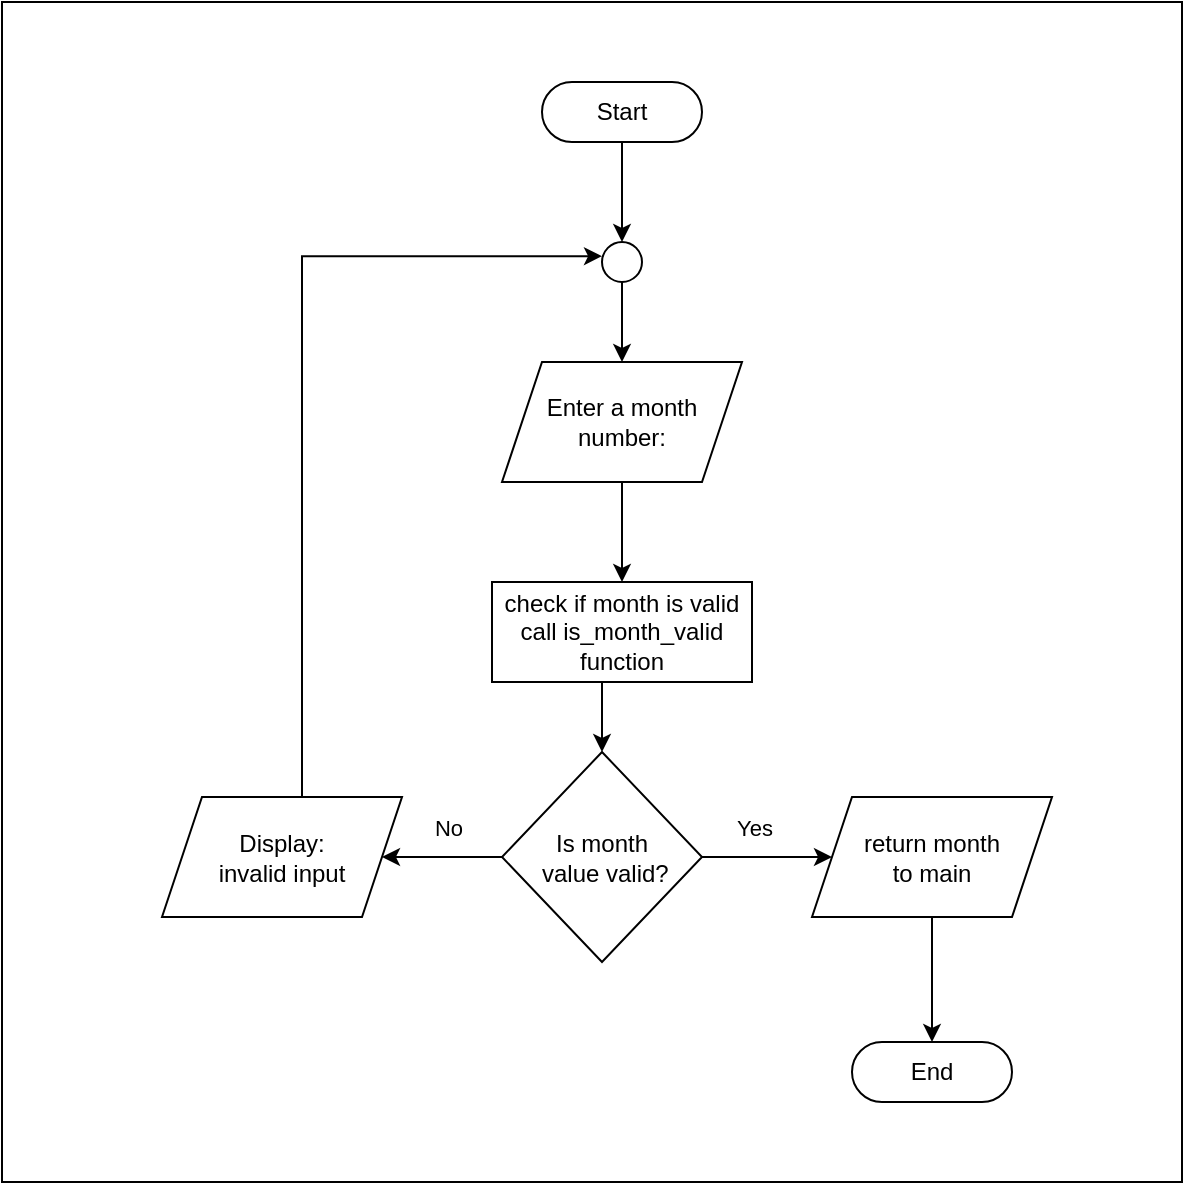<mxfile version="21.7.5" type="device">
  <diagram name="Page-1" id="k_aHj_ZKno0M6X0sjLGQ">
    <mxGraphModel dx="1461" dy="613" grid="1" gridSize="10" guides="1" tooltips="1" connect="1" arrows="1" fold="1" page="1" pageScale="1" pageWidth="850" pageHeight="1100" math="0" shadow="0">
      <root>
        <mxCell id="0" />
        <mxCell id="1" parent="0" />
        <mxCell id="9qVkPfcaKSvjibxy3Bsk-36" value="" style="whiteSpace=wrap;html=1;aspect=fixed;" vertex="1" parent="1">
          <mxGeometry x="120" width="590" height="590" as="geometry" />
        </mxCell>
        <mxCell id="9qVkPfcaKSvjibxy3Bsk-24" value="" style="edgeStyle=orthogonalEdgeStyle;rounded=0;orthogonalLoop=1;jettySize=auto;html=1;" edge="1" parent="1" source="9qVkPfcaKSvjibxy3Bsk-2" target="9qVkPfcaKSvjibxy3Bsk-23">
          <mxGeometry relative="1" as="geometry" />
        </mxCell>
        <mxCell id="9qVkPfcaKSvjibxy3Bsk-2" value="Start" style="html=1;dashed=0;whiteSpace=wrap;shape=mxgraph.dfd.start" vertex="1" parent="1">
          <mxGeometry x="390" y="40" width="80" height="30" as="geometry" />
        </mxCell>
        <mxCell id="9qVkPfcaKSvjibxy3Bsk-11" value="" style="edgeStyle=orthogonalEdgeStyle;rounded=0;orthogonalLoop=1;jettySize=auto;html=1;" edge="1" parent="1" source="9qVkPfcaKSvjibxy3Bsk-3" target="9qVkPfcaKSvjibxy3Bsk-10">
          <mxGeometry relative="1" as="geometry" />
        </mxCell>
        <mxCell id="9qVkPfcaKSvjibxy3Bsk-3" value="Enter a month number:" style="shape=parallelogram;perimeter=parallelogramPerimeter;whiteSpace=wrap;html=1;fixedSize=1;dashed=0;" vertex="1" parent="1">
          <mxGeometry x="370" y="180" width="120" height="60" as="geometry" />
        </mxCell>
        <mxCell id="9qVkPfcaKSvjibxy3Bsk-14" value="" style="edgeStyle=orthogonalEdgeStyle;rounded=0;orthogonalLoop=1;jettySize=auto;html=1;" edge="1" parent="1" source="9qVkPfcaKSvjibxy3Bsk-5" target="9qVkPfcaKSvjibxy3Bsk-13">
          <mxGeometry relative="1" as="geometry" />
        </mxCell>
        <mxCell id="9qVkPfcaKSvjibxy3Bsk-34" value="Yes" style="edgeLabel;html=1;align=center;verticalAlign=middle;resizable=0;points=[];" vertex="1" connectable="0" parent="9qVkPfcaKSvjibxy3Bsk-14">
          <mxGeometry x="-0.159" y="1" relative="1" as="geometry">
            <mxPoint x="-2" y="-14" as="offset" />
          </mxGeometry>
        </mxCell>
        <mxCell id="9qVkPfcaKSvjibxy3Bsk-18" value="" style="edgeStyle=orthogonalEdgeStyle;rounded=0;orthogonalLoop=1;jettySize=auto;html=1;" edge="1" parent="1" source="9qVkPfcaKSvjibxy3Bsk-5" target="9qVkPfcaKSvjibxy3Bsk-17">
          <mxGeometry relative="1" as="geometry" />
        </mxCell>
        <mxCell id="9qVkPfcaKSvjibxy3Bsk-35" value="No" style="edgeLabel;html=1;align=center;verticalAlign=middle;resizable=0;points=[];" vertex="1" connectable="0" parent="9qVkPfcaKSvjibxy3Bsk-18">
          <mxGeometry x="-0.095" y="-2" relative="1" as="geometry">
            <mxPoint y="-13" as="offset" />
          </mxGeometry>
        </mxCell>
        <mxCell id="9qVkPfcaKSvjibxy3Bsk-5" value="Is month&lt;br&gt;&amp;nbsp;value valid?" style="rhombus;whiteSpace=wrap;html=1;dashed=0;" vertex="1" parent="1">
          <mxGeometry x="370" y="375" width="100" height="105" as="geometry" />
        </mxCell>
        <mxCell id="9qVkPfcaKSvjibxy3Bsk-12" style="edgeStyle=orthogonalEdgeStyle;rounded=0;orthogonalLoop=1;jettySize=auto;html=1;exitX=0.5;exitY=1;exitDx=0;exitDy=0;entryX=0.5;entryY=0;entryDx=0;entryDy=0;" edge="1" parent="1" source="9qVkPfcaKSvjibxy3Bsk-10" target="9qVkPfcaKSvjibxy3Bsk-5">
          <mxGeometry relative="1" as="geometry" />
        </mxCell>
        <mxCell id="9qVkPfcaKSvjibxy3Bsk-10" value="check if month is valid&lt;br&gt;call is_month_valid function" style="whiteSpace=wrap;html=1;dashed=0;" vertex="1" parent="1">
          <mxGeometry x="365" y="290" width="130" height="50" as="geometry" />
        </mxCell>
        <mxCell id="9qVkPfcaKSvjibxy3Bsk-16" style="edgeStyle=orthogonalEdgeStyle;rounded=0;orthogonalLoop=1;jettySize=auto;html=1;exitX=0.5;exitY=1;exitDx=0;exitDy=0;" edge="1" parent="1" source="9qVkPfcaKSvjibxy3Bsk-13" target="9qVkPfcaKSvjibxy3Bsk-15">
          <mxGeometry relative="1" as="geometry" />
        </mxCell>
        <mxCell id="9qVkPfcaKSvjibxy3Bsk-13" value="return month &lt;br&gt;to main" style="shape=parallelogram;perimeter=parallelogramPerimeter;whiteSpace=wrap;html=1;fixedSize=1;dashed=0;" vertex="1" parent="1">
          <mxGeometry x="525" y="397.5" width="120" height="60" as="geometry" />
        </mxCell>
        <mxCell id="9qVkPfcaKSvjibxy3Bsk-15" value="End" style="html=1;dashed=0;whiteSpace=wrap;shape=mxgraph.dfd.start" vertex="1" parent="1">
          <mxGeometry x="545" y="520" width="80" height="30" as="geometry" />
        </mxCell>
        <mxCell id="9qVkPfcaKSvjibxy3Bsk-17" value="Display: &lt;br&gt;invalid&amp;nbsp;input" style="shape=parallelogram;perimeter=parallelogramPerimeter;whiteSpace=wrap;html=1;fixedSize=1;dashed=0;" vertex="1" parent="1">
          <mxGeometry x="200" y="397.5" width="120" height="60" as="geometry" />
        </mxCell>
        <mxCell id="9qVkPfcaKSvjibxy3Bsk-32" style="edgeStyle=orthogonalEdgeStyle;rounded=0;orthogonalLoop=1;jettySize=auto;html=1;exitX=0.5;exitY=1;exitDx=0;exitDy=0;" edge="1" parent="1" source="9qVkPfcaKSvjibxy3Bsk-23" target="9qVkPfcaKSvjibxy3Bsk-3">
          <mxGeometry relative="1" as="geometry" />
        </mxCell>
        <mxCell id="9qVkPfcaKSvjibxy3Bsk-23" value="" style="ellipse;whiteSpace=wrap;html=1;dashed=0;" vertex="1" parent="1">
          <mxGeometry x="420" y="120" width="20" height="20" as="geometry" />
        </mxCell>
        <mxCell id="9qVkPfcaKSvjibxy3Bsk-33" style="edgeStyle=orthogonalEdgeStyle;rounded=0;orthogonalLoop=1;jettySize=auto;html=1;entryX=0;entryY=1;entryDx=0;entryDy=0;" edge="1" parent="1" source="9qVkPfcaKSvjibxy3Bsk-17">
          <mxGeometry relative="1" as="geometry">
            <mxPoint x="277.07" y="375" as="sourcePoint" />
            <mxPoint x="419.999" y="127.071" as="targetPoint" />
            <Array as="points">
              <mxPoint x="270" y="127" />
            </Array>
          </mxGeometry>
        </mxCell>
      </root>
    </mxGraphModel>
  </diagram>
</mxfile>
